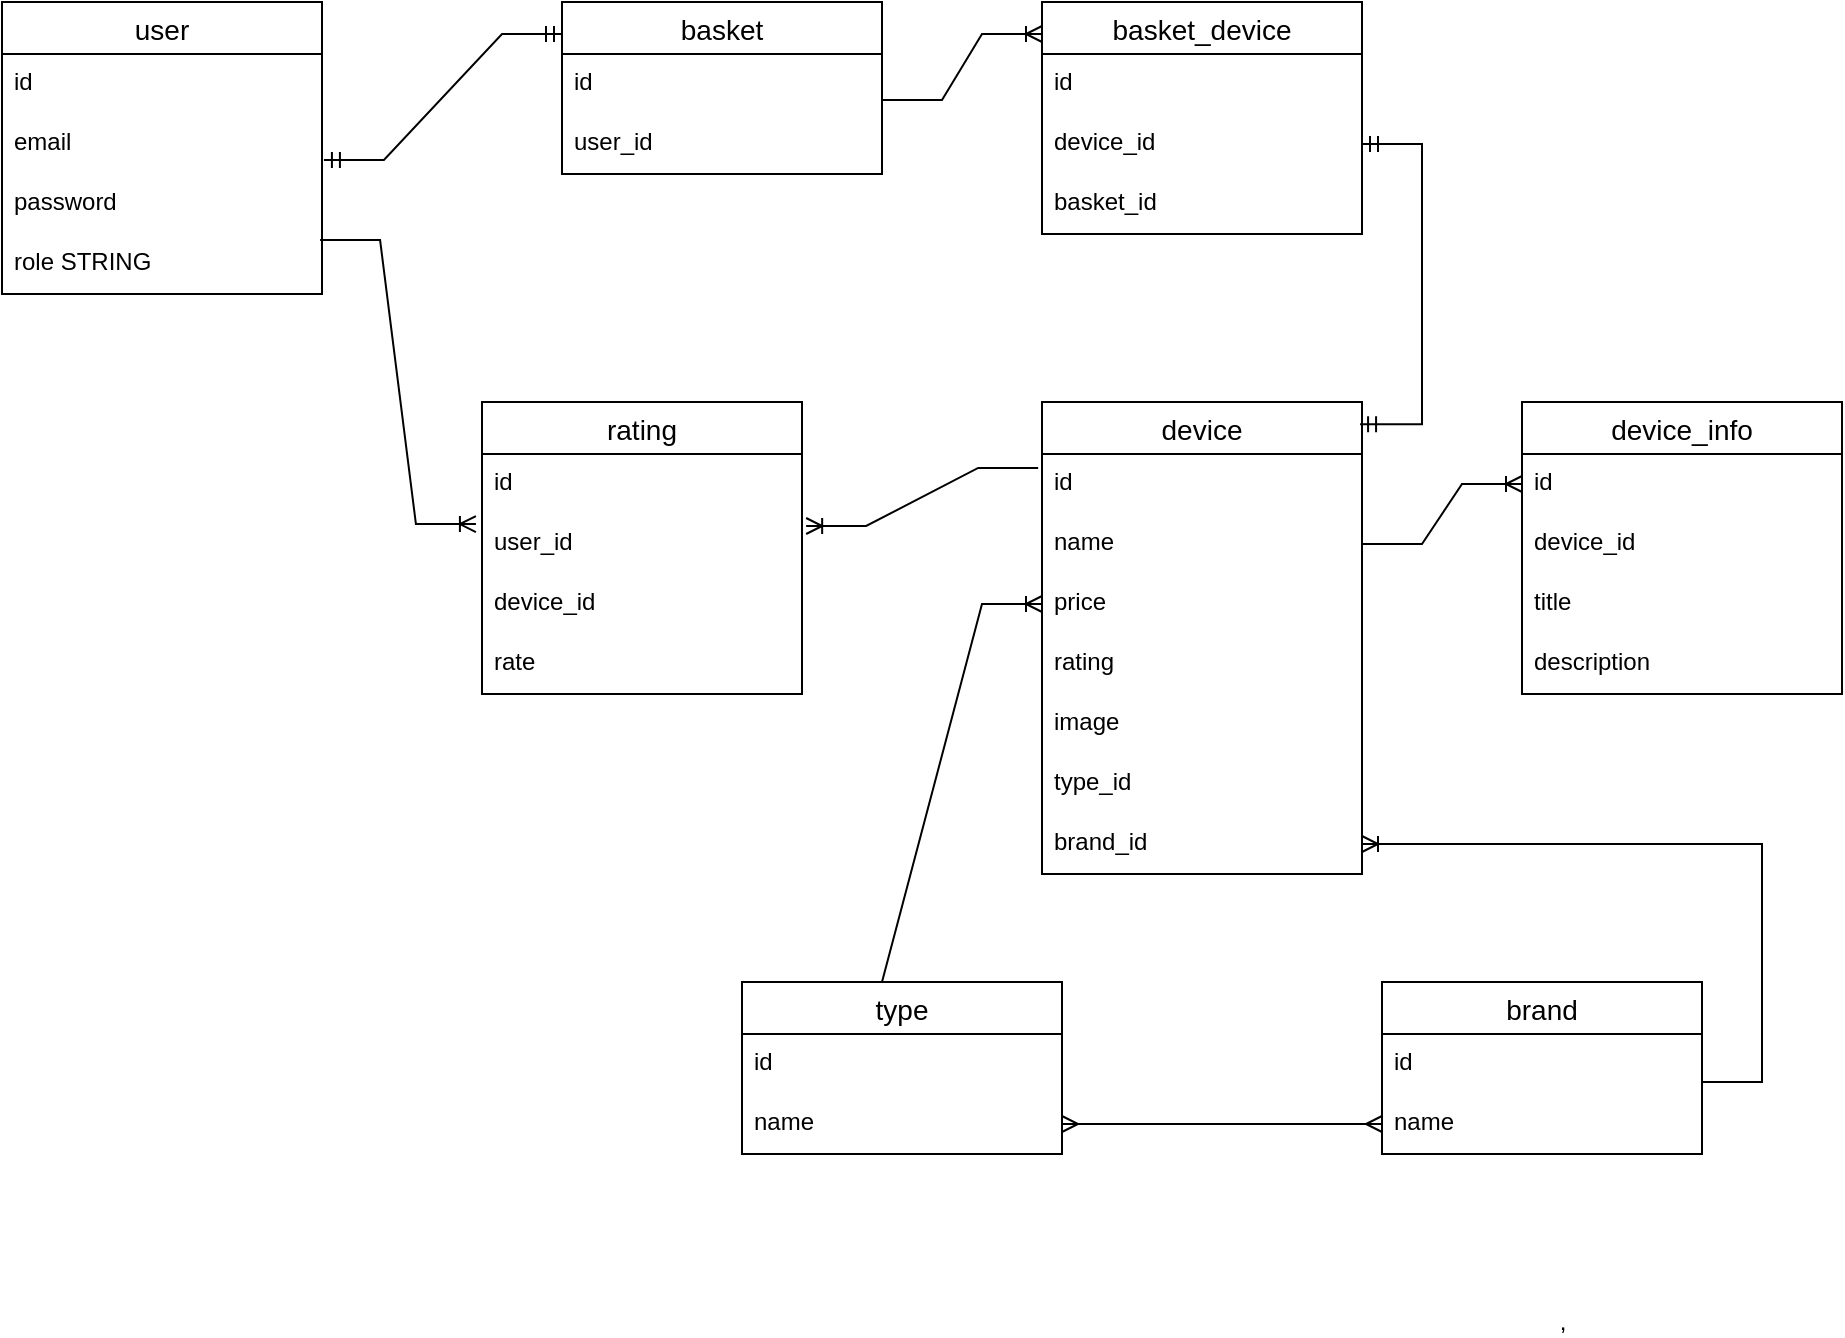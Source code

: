 <mxfile version="17.4.1" type="github">
  <diagram id="C_7yHolp9lRtPcmBjn8L" name="Page-1">
    <mxGraphModel dx="946" dy="539" grid="1" gridSize="10" guides="1" tooltips="1" connect="1" arrows="1" fold="1" page="1" pageScale="1" pageWidth="1100" pageHeight="1700" background="none" math="0" shadow="0">
      <root>
        <mxCell id="0" />
        <mxCell id="1" parent="0" />
        <mxCell id="G6bsHngNDqpZ3Z1Iim5h-1" value="user" style="swimlane;fontStyle=0;childLayout=stackLayout;horizontal=1;startSize=26;horizontalStack=0;resizeParent=1;resizeParentMax=0;resizeLast=0;collapsible=1;marginBottom=0;align=center;fontSize=14;" vertex="1" parent="1">
          <mxGeometry x="80" y="80" width="160" height="146" as="geometry" />
        </mxCell>
        <mxCell id="G6bsHngNDqpZ3Z1Iim5h-2" value="id" style="text;strokeColor=none;fillColor=none;spacingLeft=4;spacingRight=4;overflow=hidden;rotatable=0;points=[[0,0.5],[1,0.5]];portConstraint=eastwest;fontSize=12;" vertex="1" parent="G6bsHngNDqpZ3Z1Iim5h-1">
          <mxGeometry y="26" width="160" height="30" as="geometry" />
        </mxCell>
        <mxCell id="G6bsHngNDqpZ3Z1Iim5h-3" value="email" style="text;strokeColor=none;fillColor=none;spacingLeft=4;spacingRight=4;overflow=hidden;rotatable=0;points=[[0,0.5],[1,0.5]];portConstraint=eastwest;fontSize=12;" vertex="1" parent="G6bsHngNDqpZ3Z1Iim5h-1">
          <mxGeometry y="56" width="160" height="30" as="geometry" />
        </mxCell>
        <mxCell id="G6bsHngNDqpZ3Z1Iim5h-4" value="password&#xa;" style="text;strokeColor=none;fillColor=none;spacingLeft=4;spacingRight=4;overflow=hidden;rotatable=0;points=[[0,0.5],[1,0.5]];portConstraint=eastwest;fontSize=12;" vertex="1" parent="G6bsHngNDqpZ3Z1Iim5h-1">
          <mxGeometry y="86" width="160" height="30" as="geometry" />
        </mxCell>
        <mxCell id="G6bsHngNDqpZ3Z1Iim5h-5" value="role STRING" style="text;strokeColor=none;fillColor=none;spacingLeft=4;spacingRight=4;overflow=hidden;rotatable=0;points=[[0,0.5],[1,0.5]];portConstraint=eastwest;fontSize=12;" vertex="1" parent="G6bsHngNDqpZ3Z1Iim5h-1">
          <mxGeometry y="116" width="160" height="30" as="geometry" />
        </mxCell>
        <mxCell id="G6bsHngNDqpZ3Z1Iim5h-6" value="basket" style="swimlane;fontStyle=0;childLayout=stackLayout;horizontal=1;startSize=26;horizontalStack=0;resizeParent=1;resizeParentMax=0;resizeLast=0;collapsible=1;marginBottom=0;align=center;fontSize=14;" vertex="1" parent="1">
          <mxGeometry x="360" y="80" width="160" height="86" as="geometry" />
        </mxCell>
        <mxCell id="G6bsHngNDqpZ3Z1Iim5h-7" value="id" style="text;strokeColor=none;fillColor=none;spacingLeft=4;spacingRight=4;overflow=hidden;rotatable=0;points=[[0,0.5],[1,0.5]];portConstraint=eastwest;fontSize=12;" vertex="1" parent="G6bsHngNDqpZ3Z1Iim5h-6">
          <mxGeometry y="26" width="160" height="30" as="geometry" />
        </mxCell>
        <mxCell id="G6bsHngNDqpZ3Z1Iim5h-8" value="user_id" style="text;strokeColor=none;fillColor=none;spacingLeft=4;spacingRight=4;overflow=hidden;rotatable=0;points=[[0,0.5],[1,0.5]];portConstraint=eastwest;fontSize=12;" vertex="1" parent="G6bsHngNDqpZ3Z1Iim5h-6">
          <mxGeometry y="56" width="160" height="30" as="geometry" />
        </mxCell>
        <mxCell id="G6bsHngNDqpZ3Z1Iim5h-14" value="" style="edgeStyle=entityRelationEdgeStyle;fontSize=12;html=1;endArrow=ERmandOne;startArrow=ERmandOne;rounded=0;exitX=1.006;exitY=0.767;exitDx=0;exitDy=0;exitPerimeter=0;" edge="1" parent="1" source="G6bsHngNDqpZ3Z1Iim5h-3">
          <mxGeometry width="100" height="100" relative="1" as="geometry">
            <mxPoint x="240" y="200" as="sourcePoint" />
            <mxPoint x="360" y="96" as="targetPoint" />
          </mxGeometry>
        </mxCell>
        <mxCell id="G6bsHngNDqpZ3Z1Iim5h-15" value="device" style="swimlane;fontStyle=0;childLayout=stackLayout;horizontal=1;startSize=26;horizontalStack=0;resizeParent=1;resizeParentMax=0;resizeLast=0;collapsible=1;marginBottom=0;align=center;fontSize=14;" vertex="1" parent="1">
          <mxGeometry x="600" y="280" width="160" height="236" as="geometry" />
        </mxCell>
        <mxCell id="G6bsHngNDqpZ3Z1Iim5h-16" value="id" style="text;strokeColor=none;fillColor=none;spacingLeft=4;spacingRight=4;overflow=hidden;rotatable=0;points=[[0,0.5],[1,0.5]];portConstraint=eastwest;fontSize=12;" vertex="1" parent="G6bsHngNDqpZ3Z1Iim5h-15">
          <mxGeometry y="26" width="160" height="30" as="geometry" />
        </mxCell>
        <mxCell id="G6bsHngNDqpZ3Z1Iim5h-17" value="name" style="text;strokeColor=none;fillColor=none;spacingLeft=4;spacingRight=4;overflow=hidden;rotatable=0;points=[[0,0.5],[1,0.5]];portConstraint=eastwest;fontSize=12;" vertex="1" parent="G6bsHngNDqpZ3Z1Iim5h-15">
          <mxGeometry y="56" width="160" height="30" as="geometry" />
        </mxCell>
        <mxCell id="G6bsHngNDqpZ3Z1Iim5h-18" value="price" style="text;strokeColor=none;fillColor=none;spacingLeft=4;spacingRight=4;overflow=hidden;rotatable=0;points=[[0,0.5],[1,0.5]];portConstraint=eastwest;fontSize=12;" vertex="1" parent="G6bsHngNDqpZ3Z1Iim5h-15">
          <mxGeometry y="86" width="160" height="30" as="geometry" />
        </mxCell>
        <mxCell id="G6bsHngNDqpZ3Z1Iim5h-19" value="rating" style="text;strokeColor=none;fillColor=none;spacingLeft=4;spacingRight=4;overflow=hidden;rotatable=0;points=[[0,0.5],[1,0.5]];portConstraint=eastwest;fontSize=12;" vertex="1" parent="G6bsHngNDqpZ3Z1Iim5h-15">
          <mxGeometry y="116" width="160" height="30" as="geometry" />
        </mxCell>
        <mxCell id="G6bsHngNDqpZ3Z1Iim5h-20" value="image" style="text;strokeColor=none;fillColor=none;spacingLeft=4;spacingRight=4;overflow=hidden;rotatable=0;points=[[0,0.5],[1,0.5]];portConstraint=eastwest;fontSize=12;" vertex="1" parent="G6bsHngNDqpZ3Z1Iim5h-15">
          <mxGeometry y="146" width="160" height="30" as="geometry" />
        </mxCell>
        <mxCell id="G6bsHngNDqpZ3Z1Iim5h-21" value="type_id" style="text;strokeColor=none;fillColor=none;spacingLeft=4;spacingRight=4;overflow=hidden;rotatable=0;points=[[0,0.5],[1,0.5]];portConstraint=eastwest;fontSize=12;" vertex="1" parent="G6bsHngNDqpZ3Z1Iim5h-15">
          <mxGeometry y="176" width="160" height="30" as="geometry" />
        </mxCell>
        <mxCell id="G6bsHngNDqpZ3Z1Iim5h-22" value="brand_id" style="text;strokeColor=none;fillColor=none;spacingLeft=4;spacingRight=4;overflow=hidden;rotatable=0;points=[[0,0.5],[1,0.5]];portConstraint=eastwest;fontSize=12;" vertex="1" parent="G6bsHngNDqpZ3Z1Iim5h-15">
          <mxGeometry y="206" width="160" height="30" as="geometry" />
        </mxCell>
        <mxCell id="G6bsHngNDqpZ3Z1Iim5h-23" value="brand" style="swimlane;fontStyle=0;childLayout=stackLayout;horizontal=1;startSize=26;horizontalStack=0;resizeParent=1;resizeParentMax=0;resizeLast=0;collapsible=1;marginBottom=0;align=center;fontSize=14;" vertex="1" parent="1">
          <mxGeometry x="770" y="570" width="160" height="86" as="geometry" />
        </mxCell>
        <mxCell id="G6bsHngNDqpZ3Z1Iim5h-24" value="id" style="text;strokeColor=none;fillColor=none;spacingLeft=4;spacingRight=4;overflow=hidden;rotatable=0;points=[[0,0.5],[1,0.5]];portConstraint=eastwest;fontSize=12;" vertex="1" parent="G6bsHngNDqpZ3Z1Iim5h-23">
          <mxGeometry y="26" width="160" height="30" as="geometry" />
        </mxCell>
        <mxCell id="G6bsHngNDqpZ3Z1Iim5h-25" value="name" style="text;strokeColor=none;fillColor=none;spacingLeft=4;spacingRight=4;overflow=hidden;rotatable=0;points=[[0,0.5],[1,0.5]];portConstraint=eastwest;fontSize=12;" vertex="1" parent="G6bsHngNDqpZ3Z1Iim5h-23">
          <mxGeometry y="56" width="160" height="30" as="geometry" />
        </mxCell>
        <mxCell id="G6bsHngNDqpZ3Z1Iim5h-28" value="type" style="swimlane;fontStyle=0;childLayout=stackLayout;horizontal=1;startSize=26;horizontalStack=0;resizeParent=1;resizeParentMax=0;resizeLast=0;collapsible=1;marginBottom=0;align=center;fontSize=14;" vertex="1" parent="1">
          <mxGeometry x="450" y="570" width="160" height="86" as="geometry" />
        </mxCell>
        <mxCell id="G6bsHngNDqpZ3Z1Iim5h-29" value="id" style="text;strokeColor=none;fillColor=none;spacingLeft=4;spacingRight=4;overflow=hidden;rotatable=0;points=[[0,0.5],[1,0.5]];portConstraint=eastwest;fontSize=12;" vertex="1" parent="G6bsHngNDqpZ3Z1Iim5h-28">
          <mxGeometry y="26" width="160" height="30" as="geometry" />
        </mxCell>
        <mxCell id="G6bsHngNDqpZ3Z1Iim5h-30" value="name" style="text;strokeColor=none;fillColor=none;spacingLeft=4;spacingRight=4;overflow=hidden;rotatable=0;points=[[0,0.5],[1,0.5]];portConstraint=eastwest;fontSize=12;" vertex="1" parent="G6bsHngNDqpZ3Z1Iim5h-28">
          <mxGeometry y="56" width="160" height="30" as="geometry" />
        </mxCell>
        <mxCell id="G6bsHngNDqpZ3Z1Iim5h-33" value="" style="edgeStyle=entityRelationEdgeStyle;fontSize=12;html=1;endArrow=ERoneToMany;rounded=0;entryX=0;entryY=0.5;entryDx=0;entryDy=0;exitX=0.25;exitY=0;exitDx=0;exitDy=0;" edge="1" parent="1" source="G6bsHngNDqpZ3Z1Iim5h-28" target="G6bsHngNDqpZ3Z1Iim5h-18">
          <mxGeometry width="100" height="100" relative="1" as="geometry">
            <mxPoint x="490" y="540" as="sourcePoint" />
            <mxPoint x="480" y="400" as="targetPoint" />
          </mxGeometry>
        </mxCell>
        <mxCell id="G6bsHngNDqpZ3Z1Iim5h-34" value="," style="edgeStyle=entityRelationEdgeStyle;fontSize=12;html=1;endArrow=ERoneToMany;rounded=0;entryX=1;entryY=0.5;entryDx=0;entryDy=0;" edge="1" parent="1" target="G6bsHngNDqpZ3Z1Iim5h-22">
          <mxGeometry x="-1" y="-139" width="100" height="100" relative="1" as="geometry">
            <mxPoint x="930" y="620" as="sourcePoint" />
            <mxPoint x="1150" y="280" as="targetPoint" />
            <mxPoint x="-70" y="-19" as="offset" />
          </mxGeometry>
        </mxCell>
        <mxCell id="G6bsHngNDqpZ3Z1Iim5h-38" value="" style="edgeStyle=entityRelationEdgeStyle;fontSize=12;html=1;endArrow=ERmany;startArrow=ERmany;rounded=0;entryX=0;entryY=0.5;entryDx=0;entryDy=0;exitX=1;exitY=0.5;exitDx=0;exitDy=0;" edge="1" parent="1" source="G6bsHngNDqpZ3Z1Iim5h-30" target="G6bsHngNDqpZ3Z1Iim5h-25">
          <mxGeometry width="100" height="100" relative="1" as="geometry">
            <mxPoint x="640" y="510" as="sourcePoint" />
            <mxPoint x="760" y="481" as="targetPoint" />
          </mxGeometry>
        </mxCell>
        <mxCell id="G6bsHngNDqpZ3Z1Iim5h-39" value="device_info" style="swimlane;fontStyle=0;childLayout=stackLayout;horizontal=1;startSize=26;horizontalStack=0;resizeParent=1;resizeParentMax=0;resizeLast=0;collapsible=1;marginBottom=0;align=center;fontSize=14;" vertex="1" parent="1">
          <mxGeometry x="840" y="280" width="160" height="146" as="geometry" />
        </mxCell>
        <mxCell id="G6bsHngNDqpZ3Z1Iim5h-40" value="id" style="text;strokeColor=none;fillColor=none;spacingLeft=4;spacingRight=4;overflow=hidden;rotatable=0;points=[[0,0.5],[1,0.5]];portConstraint=eastwest;fontSize=12;" vertex="1" parent="G6bsHngNDqpZ3Z1Iim5h-39">
          <mxGeometry y="26" width="160" height="30" as="geometry" />
        </mxCell>
        <mxCell id="G6bsHngNDqpZ3Z1Iim5h-41" value="device_id" style="text;strokeColor=none;fillColor=none;spacingLeft=4;spacingRight=4;overflow=hidden;rotatable=0;points=[[0,0.5],[1,0.5]];portConstraint=eastwest;fontSize=12;" vertex="1" parent="G6bsHngNDqpZ3Z1Iim5h-39">
          <mxGeometry y="56" width="160" height="30" as="geometry" />
        </mxCell>
        <mxCell id="G6bsHngNDqpZ3Z1Iim5h-42" value="title" style="text;strokeColor=none;fillColor=none;spacingLeft=4;spacingRight=4;overflow=hidden;rotatable=0;points=[[0,0.5],[1,0.5]];portConstraint=eastwest;fontSize=12;" vertex="1" parent="G6bsHngNDqpZ3Z1Iim5h-39">
          <mxGeometry y="86" width="160" height="30" as="geometry" />
        </mxCell>
        <mxCell id="G6bsHngNDqpZ3Z1Iim5h-43" value="description" style="text;strokeColor=none;fillColor=none;spacingLeft=4;spacingRight=4;overflow=hidden;rotatable=0;points=[[0,0.5],[1,0.5]];portConstraint=eastwest;fontSize=12;" vertex="1" parent="G6bsHngNDqpZ3Z1Iim5h-39">
          <mxGeometry y="116" width="160" height="30" as="geometry" />
        </mxCell>
        <mxCell id="G6bsHngNDqpZ3Z1Iim5h-45" value="" style="edgeStyle=entityRelationEdgeStyle;fontSize=12;html=1;endArrow=ERoneToMany;rounded=0;entryX=0;entryY=0.5;entryDx=0;entryDy=0;exitX=1;exitY=0.5;exitDx=0;exitDy=0;" edge="1" parent="1" source="G6bsHngNDqpZ3Z1Iim5h-17" target="G6bsHngNDqpZ3Z1Iim5h-40">
          <mxGeometry width="100" height="100" relative="1" as="geometry">
            <mxPoint x="840" y="266" as="sourcePoint" />
            <mxPoint x="940" y="166" as="targetPoint" />
          </mxGeometry>
        </mxCell>
        <mxCell id="G6bsHngNDqpZ3Z1Iim5h-46" value="basket_device" style="swimlane;fontStyle=0;childLayout=stackLayout;horizontal=1;startSize=26;horizontalStack=0;resizeParent=1;resizeParentMax=0;resizeLast=0;collapsible=1;marginBottom=0;align=center;fontSize=14;" vertex="1" parent="1">
          <mxGeometry x="600" y="80" width="160" height="116" as="geometry" />
        </mxCell>
        <mxCell id="G6bsHngNDqpZ3Z1Iim5h-47" value="id" style="text;strokeColor=none;fillColor=none;spacingLeft=4;spacingRight=4;overflow=hidden;rotatable=0;points=[[0,0.5],[1,0.5]];portConstraint=eastwest;fontSize=12;" vertex="1" parent="G6bsHngNDqpZ3Z1Iim5h-46">
          <mxGeometry y="26" width="160" height="30" as="geometry" />
        </mxCell>
        <mxCell id="G6bsHngNDqpZ3Z1Iim5h-48" value="device_id" style="text;strokeColor=none;fillColor=none;spacingLeft=4;spacingRight=4;overflow=hidden;rotatable=0;points=[[0,0.5],[1,0.5]];portConstraint=eastwest;fontSize=12;" vertex="1" parent="G6bsHngNDqpZ3Z1Iim5h-46">
          <mxGeometry y="56" width="160" height="30" as="geometry" />
        </mxCell>
        <mxCell id="G6bsHngNDqpZ3Z1Iim5h-49" value="basket_id" style="text;strokeColor=none;fillColor=none;spacingLeft=4;spacingRight=4;overflow=hidden;rotatable=0;points=[[0,0.5],[1,0.5]];portConstraint=eastwest;fontSize=12;" vertex="1" parent="G6bsHngNDqpZ3Z1Iim5h-46">
          <mxGeometry y="86" width="160" height="30" as="geometry" />
        </mxCell>
        <mxCell id="G6bsHngNDqpZ3Z1Iim5h-56" value="" style="edgeStyle=entityRelationEdgeStyle;fontSize=12;html=1;endArrow=ERoneToMany;rounded=0;exitX=1;exitY=0.767;exitDx=0;exitDy=0;exitPerimeter=0;" edge="1" parent="1" source="G6bsHngNDqpZ3Z1Iim5h-7">
          <mxGeometry width="100" height="100" relative="1" as="geometry">
            <mxPoint x="500" y="196" as="sourcePoint" />
            <mxPoint x="600" y="96" as="targetPoint" />
          </mxGeometry>
        </mxCell>
        <mxCell id="G6bsHngNDqpZ3Z1Iim5h-57" value="" style="edgeStyle=entityRelationEdgeStyle;fontSize=12;html=1;endArrow=ERmandOne;startArrow=ERmandOne;rounded=0;exitX=0.994;exitY=0.047;exitDx=0;exitDy=0;exitPerimeter=0;" edge="1" parent="1" source="G6bsHngNDqpZ3Z1Iim5h-15" target="G6bsHngNDqpZ3Z1Iim5h-48">
          <mxGeometry width="100" height="100" relative="1" as="geometry">
            <mxPoint x="620" y="246" as="sourcePoint" />
            <mxPoint x="870" y="196" as="targetPoint" />
          </mxGeometry>
        </mxCell>
        <mxCell id="G6bsHngNDqpZ3Z1Iim5h-60" value="rating" style="swimlane;fontStyle=0;childLayout=stackLayout;horizontal=1;startSize=26;horizontalStack=0;resizeParent=1;resizeParentMax=0;resizeLast=0;collapsible=1;marginBottom=0;align=center;fontSize=14;" vertex="1" parent="1">
          <mxGeometry x="320" y="280" width="160" height="146" as="geometry" />
        </mxCell>
        <mxCell id="G6bsHngNDqpZ3Z1Iim5h-61" value="id" style="text;strokeColor=none;fillColor=none;spacingLeft=4;spacingRight=4;overflow=hidden;rotatable=0;points=[[0,0.5],[1,0.5]];portConstraint=eastwest;fontSize=12;" vertex="1" parent="G6bsHngNDqpZ3Z1Iim5h-60">
          <mxGeometry y="26" width="160" height="30" as="geometry" />
        </mxCell>
        <mxCell id="G6bsHngNDqpZ3Z1Iim5h-62" value="user_id" style="text;strokeColor=none;fillColor=none;spacingLeft=4;spacingRight=4;overflow=hidden;rotatable=0;points=[[0,0.5],[1,0.5]];portConstraint=eastwest;fontSize=12;" vertex="1" parent="G6bsHngNDqpZ3Z1Iim5h-60">
          <mxGeometry y="56" width="160" height="30" as="geometry" />
        </mxCell>
        <mxCell id="G6bsHngNDqpZ3Z1Iim5h-63" value="device_id" style="text;strokeColor=none;fillColor=none;spacingLeft=4;spacingRight=4;overflow=hidden;rotatable=0;points=[[0,0.5],[1,0.5]];portConstraint=eastwest;fontSize=12;" vertex="1" parent="G6bsHngNDqpZ3Z1Iim5h-60">
          <mxGeometry y="86" width="160" height="30" as="geometry" />
        </mxCell>
        <mxCell id="G6bsHngNDqpZ3Z1Iim5h-64" value="rate" style="text;strokeColor=none;fillColor=none;spacingLeft=4;spacingRight=4;overflow=hidden;rotatable=0;points=[[0,0.5],[1,0.5]];portConstraint=eastwest;fontSize=12;" vertex="1" parent="G6bsHngNDqpZ3Z1Iim5h-60">
          <mxGeometry y="116" width="160" height="30" as="geometry" />
        </mxCell>
        <mxCell id="G6bsHngNDqpZ3Z1Iim5h-65" value="" style="edgeStyle=entityRelationEdgeStyle;fontSize=12;html=1;endArrow=ERoneToMany;rounded=0;entryX=-0.019;entryY=0.167;entryDx=0;entryDy=0;exitX=0.994;exitY=0.1;exitDx=0;exitDy=0;exitPerimeter=0;entryPerimeter=0;" edge="1" parent="1" source="G6bsHngNDqpZ3Z1Iim5h-5" target="G6bsHngNDqpZ3Z1Iim5h-62">
          <mxGeometry width="100" height="100" relative="1" as="geometry">
            <mxPoint x="240" y="226" as="sourcePoint" />
            <mxPoint x="280" y="340" as="targetPoint" />
          </mxGeometry>
        </mxCell>
        <mxCell id="G6bsHngNDqpZ3Z1Iim5h-66" value="" style="edgeStyle=entityRelationEdgeStyle;fontSize=12;html=1;endArrow=ERoneToMany;rounded=0;entryX=1.013;entryY=0.2;entryDx=0;entryDy=0;entryPerimeter=0;exitX=-0.012;exitY=0.233;exitDx=0;exitDy=0;exitPerimeter=0;" edge="1" parent="1" source="G6bsHngNDqpZ3Z1Iim5h-16" target="G6bsHngNDqpZ3Z1Iim5h-62">
          <mxGeometry width="100" height="100" relative="1" as="geometry">
            <mxPoint x="500" y="290" as="sourcePoint" />
            <mxPoint x="320" y="393" as="targetPoint" />
          </mxGeometry>
        </mxCell>
      </root>
    </mxGraphModel>
  </diagram>
</mxfile>
